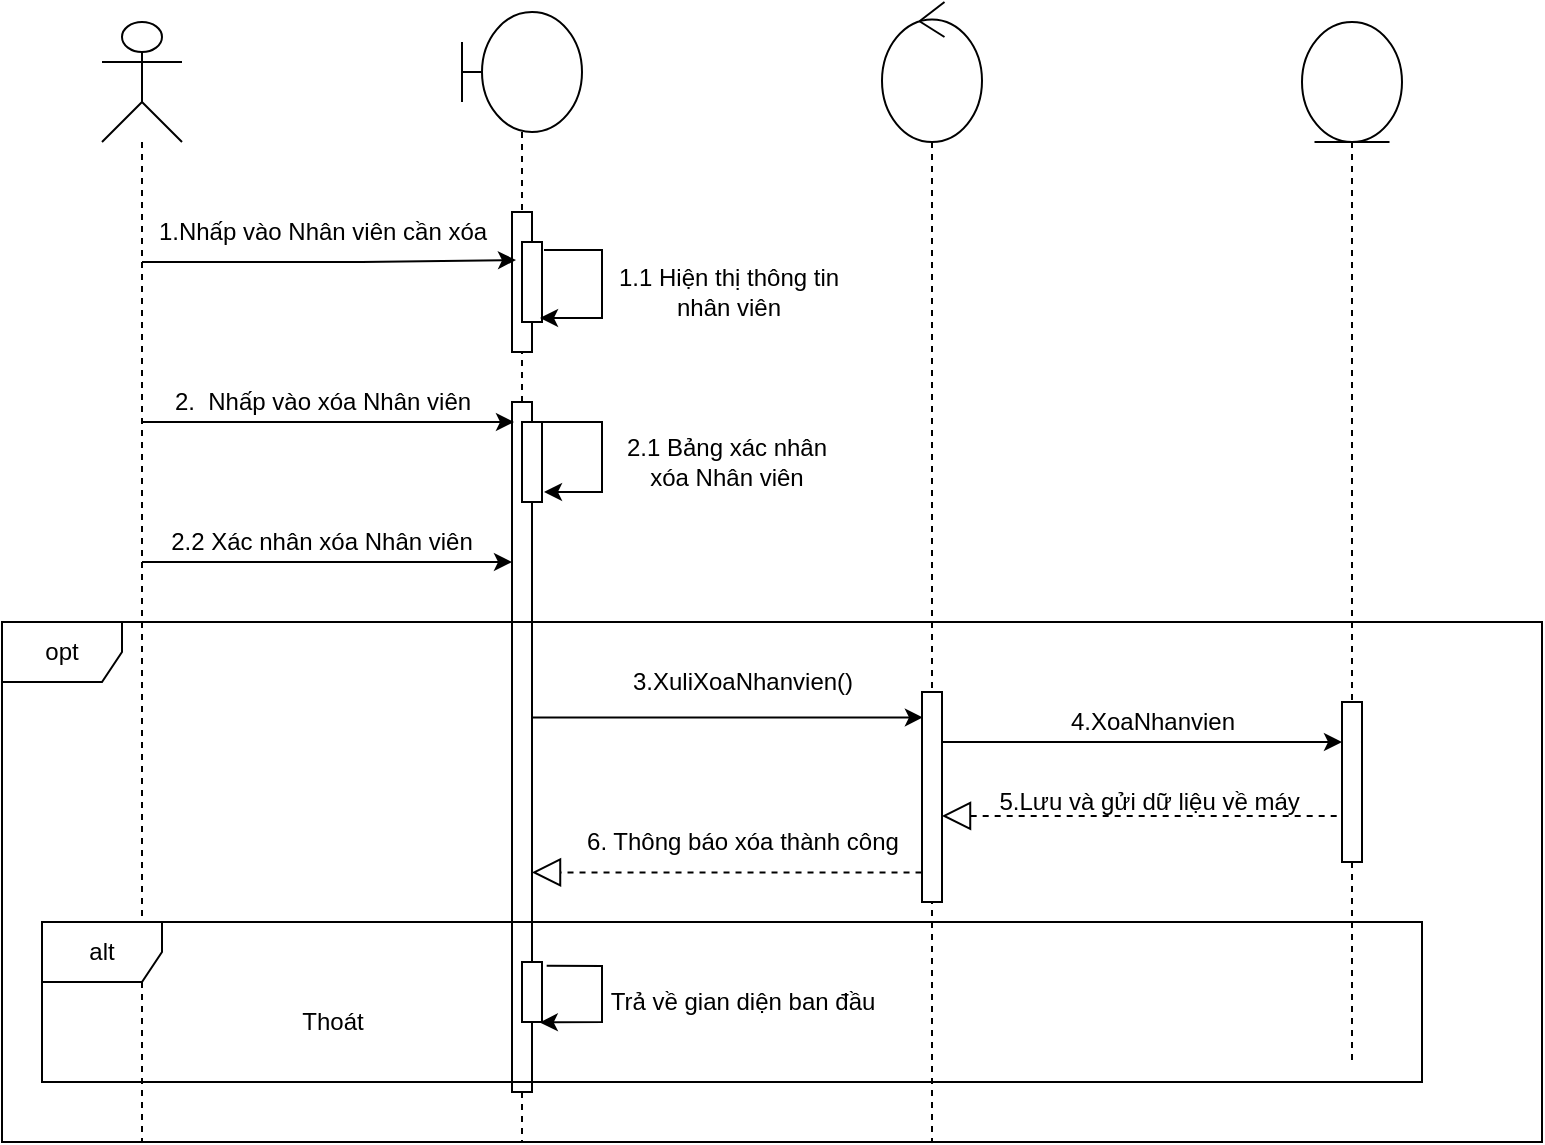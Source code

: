 <mxfile version="14.4.3" type="device"><diagram id="M9B3fRSHD8TE4vtHtzHf" name="Page-1"><mxGraphModel dx="1002" dy="581" grid="1" gridSize="10" guides="1" tooltips="1" connect="1" arrows="1" fold="1" page="1" pageScale="1" pageWidth="850" pageHeight="1100" math="0" shadow="0"><root><mxCell id="0"/><mxCell id="1" parent="0"/><mxCell id="rQjYr0ZK1AquBE_048aY-1" value="" style="shape=umlLifeline;participant=umlActor;perimeter=lifelinePerimeter;whiteSpace=wrap;html=1;container=1;collapsible=0;recursiveResize=0;verticalAlign=top;spacingTop=36;outlineConnect=0;size=60;" parent="1" vertex="1"><mxGeometry x="100" y="40" width="40" height="560" as="geometry"/></mxCell><mxCell id="rQjYr0ZK1AquBE_048aY-2" value="" style="shape=umlLifeline;participant=umlBoundary;perimeter=lifelinePerimeter;whiteSpace=wrap;html=1;container=1;collapsible=0;recursiveResize=0;verticalAlign=top;spacingTop=36;outlineConnect=0;size=60;" parent="1" vertex="1"><mxGeometry x="280" y="35" width="60" height="565" as="geometry"/></mxCell><mxCell id="rQjYr0ZK1AquBE_048aY-23" value="" style="html=1;points=[];perimeter=orthogonalPerimeter;" parent="rQjYr0ZK1AquBE_048aY-2" vertex="1"><mxGeometry x="25" y="100" width="10" height="70" as="geometry"/></mxCell><mxCell id="rQjYr0ZK1AquBE_048aY-33" value="" style="html=1;points=[];perimeter=orthogonalPerimeter;" parent="rQjYr0ZK1AquBE_048aY-2" vertex="1"><mxGeometry x="25" y="195" width="10" height="345" as="geometry"/></mxCell><mxCell id="2HZiB-epuhoW7nbTSbZ6-12" value="" style="html=1;points=[];perimeter=orthogonalPerimeter;" vertex="1" parent="rQjYr0ZK1AquBE_048aY-2"><mxGeometry x="30" y="475" width="10" height="30" as="geometry"/></mxCell><mxCell id="2HZiB-epuhoW7nbTSbZ6-13" value="" style="endArrow=classic;html=1;exitX=1.234;exitY=0.064;exitDx=0;exitDy=0;exitPerimeter=0;rounded=0;entryX=0.89;entryY=1.007;entryDx=0;entryDy=0;entryPerimeter=0;" edge="1" parent="rQjYr0ZK1AquBE_048aY-2" source="2HZiB-epuhoW7nbTSbZ6-12" target="2HZiB-epuhoW7nbTSbZ6-12"><mxGeometry width="50" height="50" relative="1" as="geometry"><mxPoint x="130" y="465" as="sourcePoint"/><mxPoint x="70" y="485" as="targetPoint"/><Array as="points"><mxPoint x="70" y="477"/><mxPoint x="70" y="500"/><mxPoint x="70" y="505"/></Array></mxGeometry></mxCell><mxCell id="rQjYr0ZK1AquBE_048aY-3" value="" style="shape=umlLifeline;participant=umlControl;perimeter=lifelinePerimeter;whiteSpace=wrap;html=1;container=1;collapsible=0;recursiveResize=0;verticalAlign=top;spacingTop=36;outlineConnect=0;size=70;" parent="1" vertex="1"><mxGeometry x="490" y="30" width="50" height="570" as="geometry"/></mxCell><mxCell id="2HZiB-epuhoW7nbTSbZ6-3" value="" style="html=1;points=[];perimeter=orthogonalPerimeter;" vertex="1" parent="rQjYr0ZK1AquBE_048aY-3"><mxGeometry x="20" y="345" width="10" height="105" as="geometry"/></mxCell><mxCell id="rQjYr0ZK1AquBE_048aY-4" value="" style="shape=umlLifeline;participant=umlEntity;perimeter=lifelinePerimeter;whiteSpace=wrap;html=1;container=1;collapsible=0;recursiveResize=0;verticalAlign=top;spacingTop=36;outlineConnect=0;size=60;" parent="1" vertex="1"><mxGeometry x="700" y="40" width="50" height="520" as="geometry"/></mxCell><mxCell id="2HZiB-epuhoW7nbTSbZ6-4" value="" style="html=1;points=[];perimeter=orthogonalPerimeter;" vertex="1" parent="rQjYr0ZK1AquBE_048aY-4"><mxGeometry x="20" y="340" width="10" height="80" as="geometry"/></mxCell><mxCell id="rQjYr0ZK1AquBE_048aY-5" value="" style="endArrow=classic;html=1;entryX=0.2;entryY=0.343;entryDx=0;entryDy=0;entryPerimeter=0;" parent="1" source="rQjYr0ZK1AquBE_048aY-1" target="rQjYr0ZK1AquBE_048aY-23" edge="1"><mxGeometry width="50" height="50" relative="1" as="geometry"><mxPoint x="400" y="280" as="sourcePoint"/><mxPoint x="305" y="160" as="targetPoint"/><Array as="points"><mxPoint x="230" y="160"/></Array></mxGeometry></mxCell><mxCell id="rQjYr0ZK1AquBE_048aY-6" value="1.Nhấp vào Nhân viên cần xóa" style="text;html=1;align=center;verticalAlign=middle;resizable=0;points=[];autosize=1;" parent="1" vertex="1"><mxGeometry x="120" y="135" width="180" height="20" as="geometry"/></mxCell><mxCell id="rQjYr0ZK1AquBE_048aY-11" value="" style="endArrow=classic;html=1;" parent="1" source="rQjYr0ZK1AquBE_048aY-1" edge="1"><mxGeometry width="50" height="50" relative="1" as="geometry"><mxPoint x="400" y="280" as="sourcePoint"/><mxPoint x="306" y="240" as="targetPoint"/><Array as="points"><mxPoint x="230" y="240"/><mxPoint x="270" y="240"/></Array></mxGeometry></mxCell><mxCell id="rQjYr0ZK1AquBE_048aY-26" value="" style="html=1;points=[];perimeter=orthogonalPerimeter;" parent="1" vertex="1"><mxGeometry x="310" y="150" width="10" height="40" as="geometry"/></mxCell><mxCell id="rQjYr0ZK1AquBE_048aY-28" value="" style="endArrow=classic;html=1;exitX=1.1;exitY=0.1;exitDx=0;exitDy=0;exitPerimeter=0;entryX=0.9;entryY=0.95;entryDx=0;entryDy=0;entryPerimeter=0;rounded=0;" parent="1" source="rQjYr0ZK1AquBE_048aY-26" target="rQjYr0ZK1AquBE_048aY-26" edge="1"><mxGeometry width="50" height="50" relative="1" as="geometry"><mxPoint x="400" y="280" as="sourcePoint"/><mxPoint x="360" y="190" as="targetPoint"/><Array as="points"><mxPoint x="350" y="154"/><mxPoint x="350" y="188"/></Array></mxGeometry></mxCell><mxCell id="rQjYr0ZK1AquBE_048aY-30" value="1.1 Hiện thị thông tin &lt;br&gt;nhân viên" style="text;html=1;align=center;verticalAlign=middle;resizable=0;points=[];autosize=1;" parent="1" vertex="1"><mxGeometry x="347.5" y="160" width="130" height="30" as="geometry"/></mxCell><mxCell id="rQjYr0ZK1AquBE_048aY-32" value="2.&amp;nbsp; Nhấp vào xóa Nhân viên" style="text;html=1;align=center;verticalAlign=middle;resizable=0;points=[];autosize=1;" parent="1" vertex="1"><mxGeometry x="130" y="220" width="160" height="20" as="geometry"/></mxCell><mxCell id="rQjYr0ZK1AquBE_048aY-34" value="" style="html=1;points=[];perimeter=orthogonalPerimeter;" parent="1" vertex="1"><mxGeometry x="310" y="240" width="10" height="40" as="geometry"/></mxCell><mxCell id="rQjYr0ZK1AquBE_048aY-36" value="" style="endArrow=classic;html=1;rounded=0;entryX=1.1;entryY=0.875;entryDx=0;entryDy=0;entryPerimeter=0;" parent="1" source="rQjYr0ZK1AquBE_048aY-34" target="rQjYr0ZK1AquBE_048aY-34" edge="1"><mxGeometry width="50" height="50" relative="1" as="geometry"><mxPoint x="400" y="280" as="sourcePoint"/><mxPoint x="322" y="280" as="targetPoint"/><Array as="points"><mxPoint x="350" y="240"/><mxPoint x="350" y="275"/></Array></mxGeometry></mxCell><mxCell id="rQjYr0ZK1AquBE_048aY-37" value="2.1 Bảng xác nhân &lt;br&gt;xóa Nhân viên" style="text;html=1;strokeColor=none;fillColor=none;align=center;verticalAlign=middle;whiteSpace=wrap;rounded=0;" parent="1" vertex="1"><mxGeometry x="340" y="250" width="145" height="20" as="geometry"/></mxCell><mxCell id="rQjYr0ZK1AquBE_048aY-38" value="" style="endArrow=classic;html=1;" parent="1" source="rQjYr0ZK1AquBE_048aY-1" target="rQjYr0ZK1AquBE_048aY-33" edge="1"><mxGeometry width="50" height="50" relative="1" as="geometry"><mxPoint x="400" y="350" as="sourcePoint"/><mxPoint x="280" y="300" as="targetPoint"/><Array as="points"><mxPoint x="240" y="310"/></Array></mxGeometry></mxCell><mxCell id="rQjYr0ZK1AquBE_048aY-39" value="2.2 Xác nhân xóa Nhân viên" style="text;html=1;strokeColor=none;fillColor=none;align=center;verticalAlign=middle;whiteSpace=wrap;rounded=0;" parent="1" vertex="1"><mxGeometry x="130" y="290" width="160" height="20" as="geometry"/></mxCell><mxCell id="rQjYr0ZK1AquBE_048aY-41" value="" style="endArrow=classic;html=1;entryX=0.045;entryY=0.121;entryDx=0;entryDy=0;entryPerimeter=0;" parent="1" source="rQjYr0ZK1AquBE_048aY-33" target="2HZiB-epuhoW7nbTSbZ6-3" edge="1"><mxGeometry width="50" height="50" relative="1" as="geometry"><mxPoint x="316" y="340" as="sourcePoint"/><mxPoint x="510" y="370" as="targetPoint"/><Array as="points"/></mxGeometry></mxCell><mxCell id="2HZiB-epuhoW7nbTSbZ6-1" value="3.XuliXoaNhanvien()" style="text;html=1;align=center;verticalAlign=middle;resizable=0;points=[];autosize=1;" vertex="1" parent="1"><mxGeometry x="355" y="360" width="130" height="20" as="geometry"/></mxCell><mxCell id="2HZiB-epuhoW7nbTSbZ6-2" value="" style="endArrow=classic;html=1;" edge="1" parent="1" source="2HZiB-epuhoW7nbTSbZ6-3" target="2HZiB-epuhoW7nbTSbZ6-4"><mxGeometry width="50" height="50" relative="1" as="geometry"><mxPoint x="480" y="330" as="sourcePoint"/><mxPoint x="720" y="369" as="targetPoint"/><Array as="points"><mxPoint x="570" y="400"/></Array></mxGeometry></mxCell><mxCell id="2HZiB-epuhoW7nbTSbZ6-5" value="alt" style="shape=umlFrame;whiteSpace=wrap;html=1;" vertex="1" parent="1"><mxGeometry x="70" y="490" width="690" height="80" as="geometry"/></mxCell><mxCell id="2HZiB-epuhoW7nbTSbZ6-6" value="4.XoaNhanvien" style="text;html=1;align=center;verticalAlign=middle;resizable=0;points=[];autosize=1;" vertex="1" parent="1"><mxGeometry x="575" y="380" width="100" height="20" as="geometry"/></mxCell><mxCell id="2HZiB-epuhoW7nbTSbZ6-8" value="" style="endArrow=block;dashed=1;endFill=0;endSize=12;html=1;exitX=-0.266;exitY=0.712;exitDx=0;exitDy=0;exitPerimeter=0;" edge="1" parent="1" source="2HZiB-epuhoW7nbTSbZ6-4" target="2HZiB-epuhoW7nbTSbZ6-3"><mxGeometry width="160" relative="1" as="geometry"><mxPoint x="350" y="400" as="sourcePoint"/><mxPoint x="520" y="437" as="targetPoint"/></mxGeometry></mxCell><mxCell id="2HZiB-epuhoW7nbTSbZ6-9" value="5.Lưu và gửi dữ liệu về máy&amp;nbsp;" style="text;html=1;align=center;verticalAlign=middle;resizable=0;points=[];autosize=1;" vertex="1" parent="1"><mxGeometry x="540" y="420" width="170" height="20" as="geometry"/></mxCell><mxCell id="2HZiB-epuhoW7nbTSbZ6-10" value="" style="endArrow=block;dashed=1;endFill=0;endSize=12;html=1;exitX=-0.024;exitY=0.859;exitDx=0;exitDy=0;exitPerimeter=0;" edge="1" parent="1" source="2HZiB-epuhoW7nbTSbZ6-3" target="rQjYr0ZK1AquBE_048aY-33"><mxGeometry width="160" relative="1" as="geometry"><mxPoint x="350" y="470" as="sourcePoint"/><mxPoint x="510" y="470" as="targetPoint"/></mxGeometry></mxCell><mxCell id="2HZiB-epuhoW7nbTSbZ6-11" value="6. Thông báo xóa thành công" style="text;html=1;align=center;verticalAlign=middle;resizable=0;points=[];autosize=1;" vertex="1" parent="1"><mxGeometry x="335" y="440" width="170" height="20" as="geometry"/></mxCell><mxCell id="2HZiB-epuhoW7nbTSbZ6-14" value="Trả về gian diện ban đầu" style="text;html=1;align=center;verticalAlign=middle;resizable=0;points=[];autosize=1;" vertex="1" parent="1"><mxGeometry x="345" y="520" width="150" height="20" as="geometry"/></mxCell><mxCell id="2HZiB-epuhoW7nbTSbZ6-15" value="Thoát" style="text;html=1;align=center;verticalAlign=middle;resizable=0;points=[];autosize=1;" vertex="1" parent="1"><mxGeometry x="190" y="530" width="50" height="20" as="geometry"/></mxCell><mxCell id="2HZiB-epuhoW7nbTSbZ6-16" value="opt" style="shape=umlFrame;whiteSpace=wrap;html=1;" vertex="1" parent="1"><mxGeometry x="50" y="340" width="770" height="260" as="geometry"/></mxCell></root></mxGraphModel></diagram></mxfile>